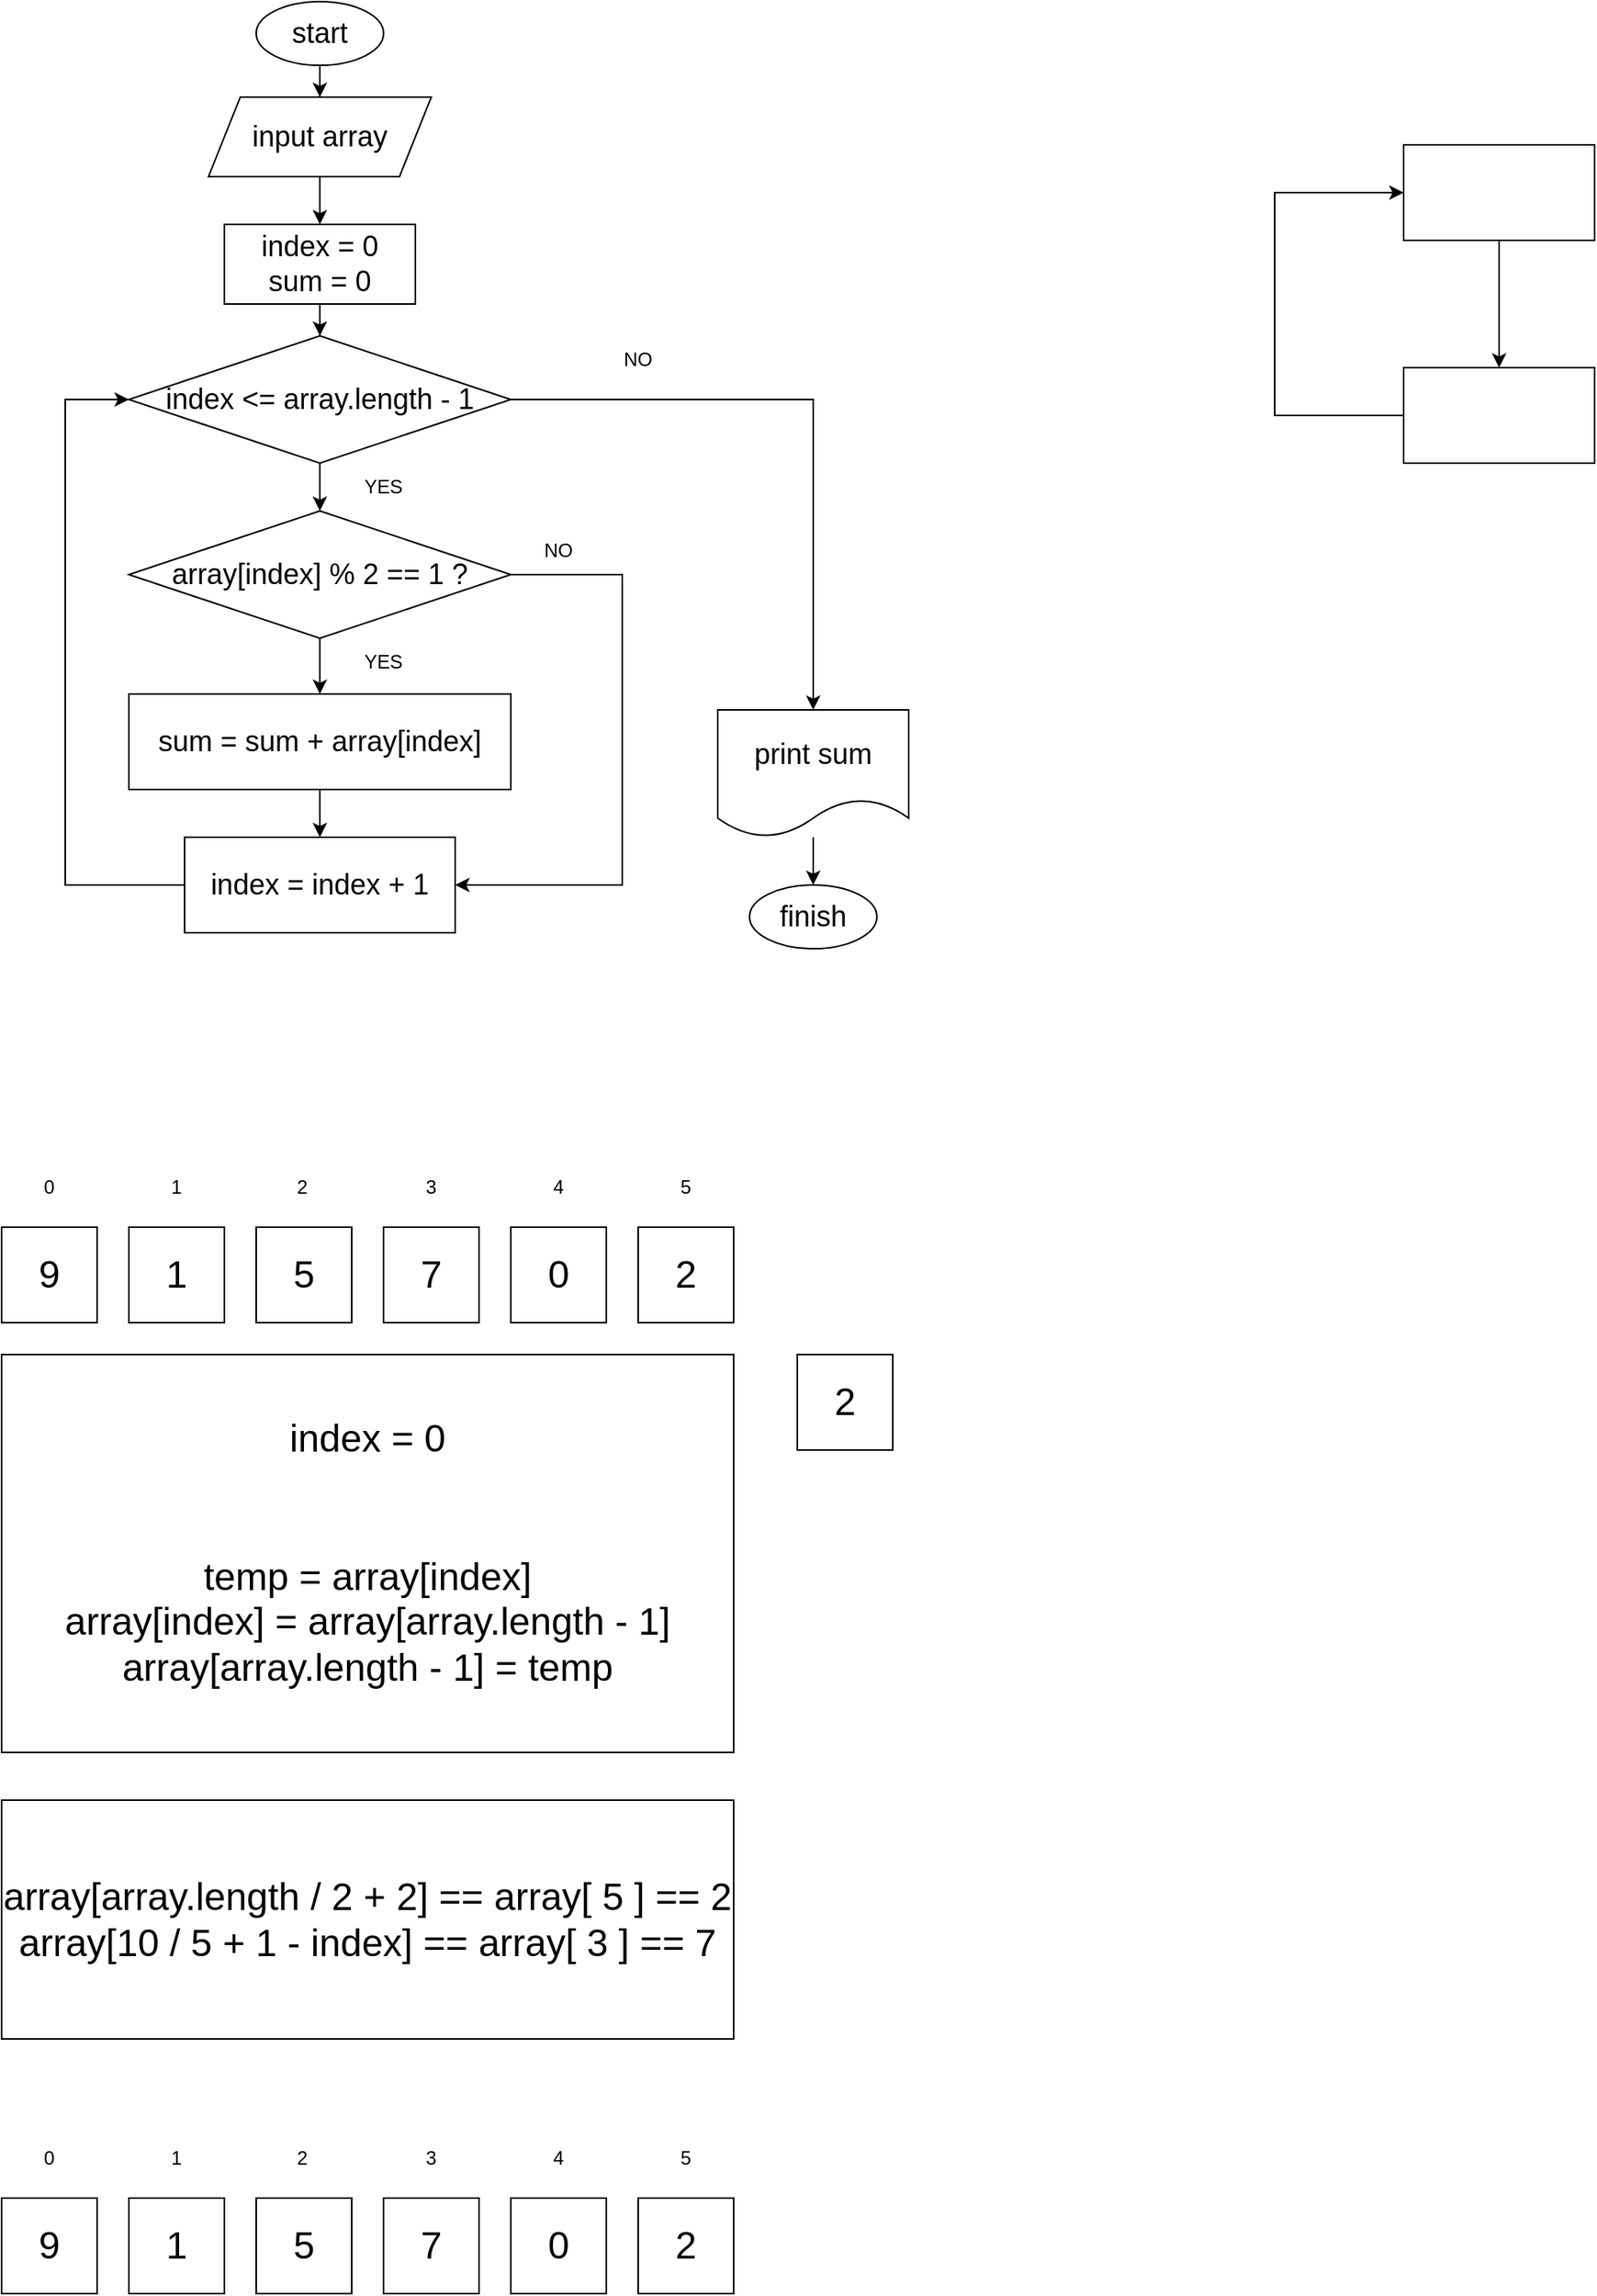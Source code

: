 <mxfile version="23.1.5" type="device" pages="3">
  <diagram name="workspace" id="WXikdhPYztp3A9CN_g5R">
    <mxGraphModel dx="708" dy="1692" grid="1" gridSize="10" guides="1" tooltips="1" connect="1" arrows="1" fold="1" page="1" pageScale="1" pageWidth="827" pageHeight="1169" math="0" shadow="0">
      <root>
        <mxCell id="0" />
        <mxCell id="1" parent="0" />
        <mxCell id="v1q8hPgkuFbbL23mqx2Q-4" value="" style="edgeStyle=orthogonalEdgeStyle;rounded=0;orthogonalLoop=1;jettySize=auto;html=1;" edge="1" parent="1" source="v1q8hPgkuFbbL23mqx2Q-17" target="v1q8hPgkuFbbL23mqx2Q-3">
          <mxGeometry relative="1" as="geometry" />
        </mxCell>
        <mxCell id="v1q8hPgkuFbbL23mqx2Q-1" value="&lt;font style=&quot;font-size: 18px;&quot;&gt;start&lt;/font&gt;" style="ellipse;whiteSpace=wrap;html=1;" vertex="1" parent="1">
          <mxGeometry x="400" y="-10" width="80" height="40" as="geometry" />
        </mxCell>
        <mxCell id="v1q8hPgkuFbbL23mqx2Q-2" value="&lt;font style=&quot;font-size: 18px;&quot;&gt;finish&lt;/font&gt;" style="ellipse;whiteSpace=wrap;html=1;" vertex="1" parent="1">
          <mxGeometry x="710" y="545" width="80" height="40" as="geometry" />
        </mxCell>
        <mxCell id="v1q8hPgkuFbbL23mqx2Q-6" value="" style="edgeStyle=orthogonalEdgeStyle;rounded=0;orthogonalLoop=1;jettySize=auto;html=1;" edge="1" parent="1" source="v1q8hPgkuFbbL23mqx2Q-3" target="v1q8hPgkuFbbL23mqx2Q-5">
          <mxGeometry relative="1" as="geometry" />
        </mxCell>
        <mxCell id="v1q8hPgkuFbbL23mqx2Q-3" value="&lt;font style=&quot;font-size: 18px;&quot;&gt;index = 0&lt;br&gt;sum = 0&lt;/font&gt;" style="rounded=0;whiteSpace=wrap;html=1;" vertex="1" parent="1">
          <mxGeometry x="380" y="130" width="120" height="50" as="geometry" />
        </mxCell>
        <mxCell id="v1q8hPgkuFbbL23mqx2Q-8" value="" style="edgeStyle=orthogonalEdgeStyle;rounded=0;orthogonalLoop=1;jettySize=auto;html=1;" edge="1" parent="1" source="v1q8hPgkuFbbL23mqx2Q-19" target="v1q8hPgkuFbbL23mqx2Q-7">
          <mxGeometry relative="1" as="geometry" />
        </mxCell>
        <mxCell id="v1q8hPgkuFbbL23mqx2Q-14" style="edgeStyle=orthogonalEdgeStyle;rounded=0;orthogonalLoop=1;jettySize=auto;html=1;entryX=0.5;entryY=0;entryDx=0;entryDy=0;" edge="1" parent="1" source="v1q8hPgkuFbbL23mqx2Q-5" target="v1q8hPgkuFbbL23mqx2Q-13">
          <mxGeometry relative="1" as="geometry" />
        </mxCell>
        <mxCell id="v1q8hPgkuFbbL23mqx2Q-5" value="&lt;font style=&quot;font-size: 18px;&quot;&gt;index &amp;lt;= array.length - 1&lt;/font&gt;" style="rhombus;whiteSpace=wrap;html=1;" vertex="1" parent="1">
          <mxGeometry x="320" y="200" width="240" height="80" as="geometry" />
        </mxCell>
        <mxCell id="v1q8hPgkuFbbL23mqx2Q-11" value="" style="edgeStyle=orthogonalEdgeStyle;rounded=0;orthogonalLoop=1;jettySize=auto;html=1;" edge="1" parent="1" source="v1q8hPgkuFbbL23mqx2Q-7" target="v1q8hPgkuFbbL23mqx2Q-10">
          <mxGeometry relative="1" as="geometry" />
        </mxCell>
        <mxCell id="v1q8hPgkuFbbL23mqx2Q-7" value="&lt;font style=&quot;font-size: 18px;&quot;&gt;sum = sum + array[index]&lt;/font&gt;" style="whiteSpace=wrap;html=1;" vertex="1" parent="1">
          <mxGeometry x="320" y="425" width="240" height="60" as="geometry" />
        </mxCell>
        <mxCell id="v1q8hPgkuFbbL23mqx2Q-9" value="YES" style="text;html=1;align=center;verticalAlign=middle;whiteSpace=wrap;rounded=0;" vertex="1" parent="1">
          <mxGeometry x="450" y="280" width="60" height="30" as="geometry" />
        </mxCell>
        <mxCell id="v1q8hPgkuFbbL23mqx2Q-12" style="edgeStyle=orthogonalEdgeStyle;rounded=0;orthogonalLoop=1;jettySize=auto;html=1;entryX=0;entryY=0.5;entryDx=0;entryDy=0;" edge="1" parent="1" source="v1q8hPgkuFbbL23mqx2Q-10" target="v1q8hPgkuFbbL23mqx2Q-5">
          <mxGeometry relative="1" as="geometry">
            <Array as="points">
              <mxPoint x="280" y="545" />
              <mxPoint x="280" y="240" />
            </Array>
          </mxGeometry>
        </mxCell>
        <mxCell id="v1q8hPgkuFbbL23mqx2Q-10" value="&lt;font style=&quot;font-size: 18px;&quot;&gt;index = index + 1&lt;/font&gt;" style="whiteSpace=wrap;html=1;" vertex="1" parent="1">
          <mxGeometry x="355" y="515" width="170" height="60" as="geometry" />
        </mxCell>
        <mxCell id="v1q8hPgkuFbbL23mqx2Q-16" value="" style="edgeStyle=orthogonalEdgeStyle;rounded=0;orthogonalLoop=1;jettySize=auto;html=1;" edge="1" parent="1" source="v1q8hPgkuFbbL23mqx2Q-13" target="v1q8hPgkuFbbL23mqx2Q-2">
          <mxGeometry relative="1" as="geometry" />
        </mxCell>
        <mxCell id="v1q8hPgkuFbbL23mqx2Q-13" value="&lt;font style=&quot;font-size: 18px;&quot;&gt;print sum&lt;/font&gt;" style="shape=document;whiteSpace=wrap;html=1;boundedLbl=1;" vertex="1" parent="1">
          <mxGeometry x="690" y="435" width="120" height="80" as="geometry" />
        </mxCell>
        <mxCell id="v1q8hPgkuFbbL23mqx2Q-15" value="NO" style="text;html=1;align=center;verticalAlign=middle;whiteSpace=wrap;rounded=0;" vertex="1" parent="1">
          <mxGeometry x="610" y="200" width="60" height="30" as="geometry" />
        </mxCell>
        <mxCell id="v1q8hPgkuFbbL23mqx2Q-18" value="" style="edgeStyle=orthogonalEdgeStyle;rounded=0;orthogonalLoop=1;jettySize=auto;html=1;" edge="1" parent="1" source="v1q8hPgkuFbbL23mqx2Q-1" target="v1q8hPgkuFbbL23mqx2Q-17">
          <mxGeometry relative="1" as="geometry">
            <mxPoint x="440" y="40" as="sourcePoint" />
            <mxPoint x="440" y="130" as="targetPoint" />
          </mxGeometry>
        </mxCell>
        <mxCell id="v1q8hPgkuFbbL23mqx2Q-17" value="&lt;font style=&quot;font-size: 18px;&quot;&gt;input array&lt;/font&gt;" style="shape=parallelogram;perimeter=parallelogramPerimeter;whiteSpace=wrap;html=1;fixedSize=1;" vertex="1" parent="1">
          <mxGeometry x="370" y="50" width="140" height="50" as="geometry" />
        </mxCell>
        <mxCell id="v1q8hPgkuFbbL23mqx2Q-20" value="" style="edgeStyle=orthogonalEdgeStyle;rounded=0;orthogonalLoop=1;jettySize=auto;html=1;" edge="1" parent="1" source="v1q8hPgkuFbbL23mqx2Q-5" target="v1q8hPgkuFbbL23mqx2Q-19">
          <mxGeometry relative="1" as="geometry">
            <mxPoint x="440" y="280" as="sourcePoint" />
            <mxPoint x="440" y="425" as="targetPoint" />
          </mxGeometry>
        </mxCell>
        <mxCell id="v1q8hPgkuFbbL23mqx2Q-22" style="edgeStyle=orthogonalEdgeStyle;rounded=0;orthogonalLoop=1;jettySize=auto;html=1;entryX=1;entryY=0.5;entryDx=0;entryDy=0;" edge="1" parent="1" source="v1q8hPgkuFbbL23mqx2Q-19" target="v1q8hPgkuFbbL23mqx2Q-10">
          <mxGeometry relative="1" as="geometry">
            <Array as="points">
              <mxPoint x="630" y="350" />
              <mxPoint x="630" y="545" />
            </Array>
          </mxGeometry>
        </mxCell>
        <mxCell id="v1q8hPgkuFbbL23mqx2Q-19" value="&lt;font style=&quot;font-size: 18px;&quot;&gt;array[index] % 2 == 1 ?&lt;/font&gt;" style="rhombus;whiteSpace=wrap;html=1;" vertex="1" parent="1">
          <mxGeometry x="320" y="310" width="240" height="80" as="geometry" />
        </mxCell>
        <mxCell id="v1q8hPgkuFbbL23mqx2Q-21" value="YES" style="text;html=1;align=center;verticalAlign=middle;whiteSpace=wrap;rounded=0;" vertex="1" parent="1">
          <mxGeometry x="450" y="390" width="60" height="30" as="geometry" />
        </mxCell>
        <mxCell id="v1q8hPgkuFbbL23mqx2Q-23" value="NO" style="text;html=1;align=center;verticalAlign=middle;whiteSpace=wrap;rounded=0;" vertex="1" parent="1">
          <mxGeometry x="560" y="320" width="60" height="30" as="geometry" />
        </mxCell>
        <mxCell id="Tw9TjZYXh6Vnwfjffs9L-1" value="&lt;font style=&quot;font-size: 24px;&quot;&gt;9&lt;/font&gt;" style="rounded=0;whiteSpace=wrap;html=1;" vertex="1" parent="1">
          <mxGeometry x="240" y="760" width="60" height="60" as="geometry" />
        </mxCell>
        <mxCell id="Tw9TjZYXh6Vnwfjffs9L-2" value="&lt;font style=&quot;font-size: 24px;&quot;&gt;0&lt;/font&gt;" style="rounded=0;whiteSpace=wrap;html=1;" vertex="1" parent="1">
          <mxGeometry x="560" y="760" width="60" height="60" as="geometry" />
        </mxCell>
        <mxCell id="Tw9TjZYXh6Vnwfjffs9L-3" value="&lt;font style=&quot;font-size: 24px;&quot;&gt;7&lt;/font&gt;" style="rounded=0;whiteSpace=wrap;html=1;" vertex="1" parent="1">
          <mxGeometry x="480" y="760" width="60" height="60" as="geometry" />
        </mxCell>
        <mxCell id="Tw9TjZYXh6Vnwfjffs9L-4" value="&lt;font style=&quot;font-size: 24px;&quot;&gt;5&lt;/font&gt;" style="rounded=0;whiteSpace=wrap;html=1;" vertex="1" parent="1">
          <mxGeometry x="400" y="760" width="60" height="60" as="geometry" />
        </mxCell>
        <mxCell id="Tw9TjZYXh6Vnwfjffs9L-5" value="&lt;font style=&quot;font-size: 24px;&quot;&gt;1&lt;/font&gt;" style="rounded=0;whiteSpace=wrap;html=1;" vertex="1" parent="1">
          <mxGeometry x="320" y="760" width="60" height="60" as="geometry" />
        </mxCell>
        <mxCell id="Tw9TjZYXh6Vnwfjffs9L-6" value="&lt;font style=&quot;font-size: 24px;&quot;&gt;2&lt;/font&gt;" style="rounded=0;whiteSpace=wrap;html=1;" vertex="1" parent="1">
          <mxGeometry x="640" y="760" width="60" height="60" as="geometry" />
        </mxCell>
        <mxCell id="Tw9TjZYXh6Vnwfjffs9L-7" value="0" style="text;html=1;align=center;verticalAlign=middle;whiteSpace=wrap;rounded=0;" vertex="1" parent="1">
          <mxGeometry x="255" y="720" width="30" height="30" as="geometry" />
        </mxCell>
        <mxCell id="Tw9TjZYXh6Vnwfjffs9L-8" value="2" style="text;html=1;align=center;verticalAlign=middle;whiteSpace=wrap;rounded=0;" vertex="1" parent="1">
          <mxGeometry x="414" y="720" width="30" height="30" as="geometry" />
        </mxCell>
        <mxCell id="Tw9TjZYXh6Vnwfjffs9L-9" value="3" style="text;html=1;align=center;verticalAlign=middle;whiteSpace=wrap;rounded=0;" vertex="1" parent="1">
          <mxGeometry x="495" y="720" width="30" height="30" as="geometry" />
        </mxCell>
        <mxCell id="Tw9TjZYXh6Vnwfjffs9L-10" value="4" style="text;html=1;align=center;verticalAlign=middle;whiteSpace=wrap;rounded=0;" vertex="1" parent="1">
          <mxGeometry x="575" y="720" width="30" height="30" as="geometry" />
        </mxCell>
        <mxCell id="Tw9TjZYXh6Vnwfjffs9L-11" value="5" style="text;html=1;align=center;verticalAlign=middle;whiteSpace=wrap;rounded=0;" vertex="1" parent="1">
          <mxGeometry x="655" y="720" width="30" height="30" as="geometry" />
        </mxCell>
        <mxCell id="Tw9TjZYXh6Vnwfjffs9L-12" value="1" style="text;html=1;align=center;verticalAlign=middle;whiteSpace=wrap;rounded=0;" vertex="1" parent="1">
          <mxGeometry x="335" y="720" width="30" height="30" as="geometry" />
        </mxCell>
        <mxCell id="Tw9TjZYXh6Vnwfjffs9L-13" value="&lt;span style=&quot;font-size: 24px;&quot;&gt;index = 0&lt;br&gt;&lt;br&gt;&lt;br&gt;temp = array[index]&lt;br&gt;array[index] = array[array.length - 1]&lt;br&gt;array[array.length - 1] = temp&lt;br&gt;&lt;/span&gt;" style="rounded=0;whiteSpace=wrap;html=1;" vertex="1" parent="1">
          <mxGeometry x="240" y="840" width="460" height="250" as="geometry" />
        </mxCell>
        <mxCell id="Tw9TjZYXh6Vnwfjffs9L-14" value="&lt;font style=&quot;font-size: 24px;&quot;&gt;2&lt;/font&gt;" style="rounded=0;whiteSpace=wrap;html=1;" vertex="1" parent="1">
          <mxGeometry x="740" y="840" width="60" height="60" as="geometry" />
        </mxCell>
        <mxCell id="Tw9TjZYXh6Vnwfjffs9L-15" value="&lt;font style=&quot;font-size: 24px;&quot;&gt;array[array.length / 2 + 2] == array[ 5 ] == 2&lt;br&gt;array[10 / 5 + 1 - index] == array[ 3 ] == 7&lt;br&gt;&lt;/font&gt;" style="rounded=0;whiteSpace=wrap;html=1;" vertex="1" parent="1">
          <mxGeometry x="240" y="1120" width="460" height="150" as="geometry" />
        </mxCell>
        <mxCell id="2_k8lRQ-8_XrgrBB0nMi-1" value="&lt;font style=&quot;font-size: 24px;&quot;&gt;9&lt;/font&gt;" style="rounded=0;whiteSpace=wrap;html=1;" vertex="1" parent="1">
          <mxGeometry x="240" y="1370" width="60" height="60" as="geometry" />
        </mxCell>
        <mxCell id="2_k8lRQ-8_XrgrBB0nMi-2" value="&lt;font style=&quot;font-size: 24px;&quot;&gt;0&lt;/font&gt;" style="rounded=0;whiteSpace=wrap;html=1;" vertex="1" parent="1">
          <mxGeometry x="560" y="1370" width="60" height="60" as="geometry" />
        </mxCell>
        <mxCell id="2_k8lRQ-8_XrgrBB0nMi-3" value="&lt;font style=&quot;font-size: 24px;&quot;&gt;7&lt;/font&gt;" style="rounded=0;whiteSpace=wrap;html=1;" vertex="1" parent="1">
          <mxGeometry x="480" y="1370" width="60" height="60" as="geometry" />
        </mxCell>
        <mxCell id="2_k8lRQ-8_XrgrBB0nMi-4" value="&lt;font style=&quot;font-size: 24px;&quot;&gt;5&lt;/font&gt;" style="rounded=0;whiteSpace=wrap;html=1;" vertex="1" parent="1">
          <mxGeometry x="400" y="1370" width="60" height="60" as="geometry" />
        </mxCell>
        <mxCell id="2_k8lRQ-8_XrgrBB0nMi-5" value="&lt;font style=&quot;font-size: 24px;&quot;&gt;1&lt;/font&gt;" style="rounded=0;whiteSpace=wrap;html=1;" vertex="1" parent="1">
          <mxGeometry x="320" y="1370" width="60" height="60" as="geometry" />
        </mxCell>
        <mxCell id="2_k8lRQ-8_XrgrBB0nMi-6" value="&lt;font style=&quot;font-size: 24px;&quot;&gt;2&lt;/font&gt;" style="rounded=0;whiteSpace=wrap;html=1;" vertex="1" parent="1">
          <mxGeometry x="640" y="1370" width="60" height="60" as="geometry" />
        </mxCell>
        <mxCell id="2_k8lRQ-8_XrgrBB0nMi-7" value="0" style="text;html=1;align=center;verticalAlign=middle;whiteSpace=wrap;rounded=0;" vertex="1" parent="1">
          <mxGeometry x="255" y="1330" width="30" height="30" as="geometry" />
        </mxCell>
        <mxCell id="2_k8lRQ-8_XrgrBB0nMi-8" value="2" style="text;html=1;align=center;verticalAlign=middle;whiteSpace=wrap;rounded=0;" vertex="1" parent="1">
          <mxGeometry x="414" y="1330" width="30" height="30" as="geometry" />
        </mxCell>
        <mxCell id="2_k8lRQ-8_XrgrBB0nMi-9" value="3" style="text;html=1;align=center;verticalAlign=middle;whiteSpace=wrap;rounded=0;" vertex="1" parent="1">
          <mxGeometry x="495" y="1330" width="30" height="30" as="geometry" />
        </mxCell>
        <mxCell id="2_k8lRQ-8_XrgrBB0nMi-10" value="4" style="text;html=1;align=center;verticalAlign=middle;whiteSpace=wrap;rounded=0;" vertex="1" parent="1">
          <mxGeometry x="575" y="1330" width="30" height="30" as="geometry" />
        </mxCell>
        <mxCell id="2_k8lRQ-8_XrgrBB0nMi-11" value="5" style="text;html=1;align=center;verticalAlign=middle;whiteSpace=wrap;rounded=0;" vertex="1" parent="1">
          <mxGeometry x="655" y="1330" width="30" height="30" as="geometry" />
        </mxCell>
        <mxCell id="2_k8lRQ-8_XrgrBB0nMi-12" value="1" style="text;html=1;align=center;verticalAlign=middle;whiteSpace=wrap;rounded=0;" vertex="1" parent="1">
          <mxGeometry x="335" y="1330" width="30" height="30" as="geometry" />
        </mxCell>
        <mxCell id="1peIqbUULbe5wM6XCs4H-3" value="" style="edgeStyle=orthogonalEdgeStyle;rounded=0;orthogonalLoop=1;jettySize=auto;html=1;" edge="1" parent="1" source="1peIqbUULbe5wM6XCs4H-1" target="1peIqbUULbe5wM6XCs4H-2">
          <mxGeometry relative="1" as="geometry" />
        </mxCell>
        <mxCell id="1peIqbUULbe5wM6XCs4H-1" value="" style="rounded=0;whiteSpace=wrap;html=1;" vertex="1" parent="1">
          <mxGeometry x="1121" y="80" width="120" height="60" as="geometry" />
        </mxCell>
        <mxCell id="1peIqbUULbe5wM6XCs4H-4" style="edgeStyle=orthogonalEdgeStyle;rounded=0;orthogonalLoop=1;jettySize=auto;html=1;entryX=0;entryY=0.5;entryDx=0;entryDy=0;" edge="1" parent="1" source="1peIqbUULbe5wM6XCs4H-2" target="1peIqbUULbe5wM6XCs4H-1">
          <mxGeometry relative="1" as="geometry">
            <Array as="points">
              <mxPoint x="1040" y="250" />
              <mxPoint x="1040" y="110" />
            </Array>
          </mxGeometry>
        </mxCell>
        <mxCell id="1peIqbUULbe5wM6XCs4H-2" value="" style="rounded=0;whiteSpace=wrap;html=1;" vertex="1" parent="1">
          <mxGeometry x="1121" y="220" width="120" height="60" as="geometry" />
        </mxCell>
      </root>
    </mxGraphModel>
  </diagram>
  <diagram id="P4-EmAukfv7l1iBcLN2L" name="cycle">
    <mxGraphModel dx="787" dy="581" grid="1" gridSize="10" guides="1" tooltips="1" connect="1" arrows="1" fold="1" page="1" pageScale="1" pageWidth="827" pageHeight="1169" math="0" shadow="0">
      <root>
        <mxCell id="0" />
        <mxCell id="1" parent="0" />
        <mxCell id="LexU2-zY_e7MfTUbFMF3-7" value="" style="edgeStyle=orthogonalEdgeStyle;rounded=0;orthogonalLoop=1;jettySize=auto;html=1;" parent="1" source="LexU2-zY_e7MfTUbFMF3-1" target="LexU2-zY_e7MfTUbFMF3-6" edge="1">
          <mxGeometry relative="1" as="geometry" />
        </mxCell>
        <mxCell id="LexU2-zY_e7MfTUbFMF3-16" value="" style="edgeStyle=orthogonalEdgeStyle;rounded=0;orthogonalLoop=1;jettySize=auto;html=1;" parent="1" source="LexU2-zY_e7MfTUbFMF3-1" edge="1">
          <mxGeometry relative="1" as="geometry">
            <mxPoint x="809" y="400" as="targetPoint" />
          </mxGeometry>
        </mxCell>
        <mxCell id="LexU2-zY_e7MfTUbFMF3-1" value="&lt;font style=&quot;font-size: 20px;&quot;&gt;index = 0 ; size - 1 ; 1&lt;/font&gt;" style="shape=hexagon;perimeter=hexagonPerimeter2;whiteSpace=wrap;html=1;fixedSize=1;" parent="1" vertex="1">
          <mxGeometry x="517.75" y="360" width="232.5" height="80" as="geometry" />
        </mxCell>
        <mxCell id="LexU2-zY_e7MfTUbFMF3-2" value="&lt;font style=&quot;font-size: 20px;&quot;&gt;==&lt;/font&gt;" style="text;html=1;strokeColor=none;fillColor=none;align=center;verticalAlign=middle;whiteSpace=wrap;rounded=0;" parent="1" vertex="1">
          <mxGeometry x="369" y="385" width="60" height="30" as="geometry" />
        </mxCell>
        <mxCell id="LexU2-zY_e7MfTUbFMF3-5" value="" style="edgeStyle=orthogonalEdgeStyle;rounded=0;orthogonalLoop=1;jettySize=auto;html=1;" parent="1" source="LexU2-zY_e7MfTUbFMF3-3" target="LexU2-zY_e7MfTUbFMF3-4" edge="1">
          <mxGeometry relative="1" as="geometry" />
        </mxCell>
        <mxCell id="LexU2-zY_e7MfTUbFMF3-3" value="index = 0" style="rounded=0;whiteSpace=wrap;html=1;fontSize=20;" parent="1" vertex="1">
          <mxGeometry x="69" y="250" width="180" height="60" as="geometry" />
        </mxCell>
        <mxCell id="LexU2-zY_e7MfTUbFMF3-10" value="" style="edgeStyle=orthogonalEdgeStyle;rounded=0;orthogonalLoop=1;jettySize=auto;html=1;" parent="1" source="LexU2-zY_e7MfTUbFMF3-4" target="LexU2-zY_e7MfTUbFMF3-9" edge="1">
          <mxGeometry relative="1" as="geometry" />
        </mxCell>
        <mxCell id="LexU2-zY_e7MfTUbFMF3-15" value="" style="edgeStyle=orthogonalEdgeStyle;rounded=0;orthogonalLoop=1;jettySize=auto;html=1;" parent="1" source="LexU2-zY_e7MfTUbFMF3-4" edge="1">
          <mxGeometry relative="1" as="geometry">
            <mxPoint x="319" y="400" as="targetPoint" />
          </mxGeometry>
        </mxCell>
        <mxCell id="LexU2-zY_e7MfTUbFMF3-4" value="index &amp;lt;= size - 1" style="rhombus;whiteSpace=wrap;html=1;fontSize=20;" parent="1" vertex="1">
          <mxGeometry x="66.56" y="360" width="184.88" height="80" as="geometry" />
        </mxCell>
        <mxCell id="LexU2-zY_e7MfTUbFMF3-8" style="edgeStyle=orthogonalEdgeStyle;rounded=0;orthogonalLoop=1;jettySize=auto;html=1;entryX=0;entryY=0.5;entryDx=0;entryDy=0;" parent="1" source="LexU2-zY_e7MfTUbFMF3-6" target="LexU2-zY_e7MfTUbFMF3-1" edge="1">
          <mxGeometry relative="1" as="geometry">
            <Array as="points">
              <mxPoint x="479" y="510" />
              <mxPoint x="479" y="400" />
            </Array>
          </mxGeometry>
        </mxCell>
        <mxCell id="LexU2-zY_e7MfTUbFMF3-6" value="&lt;font style=&quot;font-size: 20px;&quot;&gt;процесс...&lt;/font&gt;" style="rounded=0;whiteSpace=wrap;html=1;" parent="1" vertex="1">
          <mxGeometry x="574" y="480" width="120" height="60" as="geometry" />
        </mxCell>
        <mxCell id="LexU2-zY_e7MfTUbFMF3-12" value="" style="edgeStyle=orthogonalEdgeStyle;rounded=0;orthogonalLoop=1;jettySize=auto;html=1;" parent="1" source="LexU2-zY_e7MfTUbFMF3-9" target="LexU2-zY_e7MfTUbFMF3-11" edge="1">
          <mxGeometry relative="1" as="geometry" />
        </mxCell>
        <mxCell id="LexU2-zY_e7MfTUbFMF3-9" value="&lt;font style=&quot;font-size: 20px;&quot;&gt;процесс...&lt;/font&gt;" style="rounded=0;whiteSpace=wrap;html=1;" parent="1" vertex="1">
          <mxGeometry x="99" y="480" width="120" height="60" as="geometry" />
        </mxCell>
        <mxCell id="LexU2-zY_e7MfTUbFMF3-13" style="edgeStyle=orthogonalEdgeStyle;rounded=0;orthogonalLoop=1;jettySize=auto;html=1;entryX=0;entryY=0.5;entryDx=0;entryDy=0;" parent="1" source="LexU2-zY_e7MfTUbFMF3-11" target="LexU2-zY_e7MfTUbFMF3-4" edge="1">
          <mxGeometry relative="1" as="geometry">
            <Array as="points">
              <mxPoint x="19" y="615" />
              <mxPoint x="19" y="400" />
            </Array>
          </mxGeometry>
        </mxCell>
        <mxCell id="LexU2-zY_e7MfTUbFMF3-11" value="&lt;span style=&quot;font-size: 20px;&quot;&gt;index = index + 1&lt;/span&gt;" style="rounded=0;whiteSpace=wrap;html=1;" parent="1" vertex="1">
          <mxGeometry x="69" y="585" width="180" height="60" as="geometry" />
        </mxCell>
        <mxCell id="LexU2-zY_e7MfTUbFMF3-17" value="&lt;span style=&quot;font-size: 20px;&quot;&gt;NO&lt;br&gt;&lt;/span&gt;" style="text;html=1;strokeColor=none;fillColor=none;align=center;verticalAlign=middle;whiteSpace=wrap;rounded=0;" parent="1" vertex="1">
          <mxGeometry x="269" y="370" width="60" height="30" as="geometry" />
        </mxCell>
        <mxCell id="LexU2-zY_e7MfTUbFMF3-18" value="&lt;span style=&quot;font-size: 20px;&quot;&gt;YES&lt;br&gt;&lt;/span&gt;" style="text;html=1;strokeColor=none;fillColor=none;align=center;verticalAlign=middle;whiteSpace=wrap;rounded=0;" parent="1" vertex="1">
          <mxGeometry x="159" y="440" width="60" height="30" as="geometry" />
        </mxCell>
        <mxCell id="1ZC5GhrSifBhrZsXhqvY-2" value="" style="edgeStyle=orthogonalEdgeStyle;rounded=0;orthogonalLoop=1;jettySize=auto;html=1;" parent="1" source="sTOIrjucel753l8Y-Mdl-1" target="LexU2-zY_e7MfTUbFMF3-1" edge="1">
          <mxGeometry relative="1" as="geometry" />
        </mxCell>
        <mxCell id="sTOIrjucel753l8Y-Mdl-1" value="&lt;font style=&quot;font-size: 24px;&quot;&gt;FOR&lt;/font&gt;" style="text;html=1;strokeColor=none;fillColor=none;align=center;verticalAlign=middle;whiteSpace=wrap;rounded=0;" parent="1" vertex="1">
          <mxGeometry x="609" y="290" width="50" height="20" as="geometry" />
        </mxCell>
        <mxCell id="1ZC5GhrSifBhrZsXhqvY-1" value="" style="edgeStyle=orthogonalEdgeStyle;rounded=0;orthogonalLoop=1;jettySize=auto;html=1;" parent="1" source="sTOIrjucel753l8Y-Mdl-2" target="LexU2-zY_e7MfTUbFMF3-3" edge="1">
          <mxGeometry relative="1" as="geometry" />
        </mxCell>
        <mxCell id="sTOIrjucel753l8Y-Mdl-2" value="&lt;span style=&quot;font-size: 24px;&quot;&gt;WHILE&lt;/span&gt;" style="text;html=1;strokeColor=none;fillColor=none;align=center;verticalAlign=middle;whiteSpace=wrap;rounded=0;" parent="1" vertex="1">
          <mxGeometry x="134" y="180" width="50" height="20" as="geometry" />
        </mxCell>
        <mxCell id="Oj-AsKhjkVAz6dQx3njV-1" value="" style="edgeStyle=orthogonalEdgeStyle;rounded=0;orthogonalLoop=1;jettySize=auto;html=1;" parent="1" source="Oj-AsKhjkVAz6dQx3njV-3" target="Oj-AsKhjkVAz6dQx3njV-5" edge="1">
          <mxGeometry relative="1" as="geometry" />
        </mxCell>
        <mxCell id="Oj-AsKhjkVAz6dQx3njV-2" value="" style="edgeStyle=orthogonalEdgeStyle;rounded=0;orthogonalLoop=1;jettySize=auto;html=1;" parent="1" source="Oj-AsKhjkVAz6dQx3njV-3" edge="1">
          <mxGeometry relative="1" as="geometry">
            <mxPoint x="1190" y="400" as="targetPoint" />
          </mxGeometry>
        </mxCell>
        <mxCell id="Oj-AsKhjkVAz6dQx3njV-3" value="&lt;font style=&quot;font-size: 20px;&quot;&gt;time = 08:00 ; 20:00 ; 1час&lt;/font&gt;" style="shape=hexagon;perimeter=hexagonPerimeter2;whiteSpace=wrap;html=1;fixedSize=1;" parent="1" vertex="1">
          <mxGeometry x="884.38" y="360" width="261.25" height="80" as="geometry" />
        </mxCell>
        <mxCell id="Oj-AsKhjkVAz6dQx3njV-4" style="edgeStyle=orthogonalEdgeStyle;rounded=0;orthogonalLoop=1;jettySize=auto;html=1;entryX=0;entryY=0.5;entryDx=0;entryDy=0;" parent="1" source="Oj-AsKhjkVAz6dQx3njV-5" target="Oj-AsKhjkVAz6dQx3njV-3" edge="1">
          <mxGeometry relative="1" as="geometry">
            <Array as="points">
              <mxPoint x="860" y="510" />
              <mxPoint x="860" y="400" />
            </Array>
          </mxGeometry>
        </mxCell>
        <mxCell id="Oj-AsKhjkVAz6dQx3njV-5" value="&lt;span style=&quot;font-size: 20px;&quot;&gt;покурить&lt;/span&gt;" style="rounded=0;whiteSpace=wrap;html=1;" parent="1" vertex="1">
          <mxGeometry x="955" y="480" width="120" height="60" as="geometry" />
        </mxCell>
        <mxCell id="Oj-AsKhjkVAz6dQx3njV-6" value="" style="edgeStyle=orthogonalEdgeStyle;rounded=0;orthogonalLoop=1;jettySize=auto;html=1;" parent="1" source="Oj-AsKhjkVAz6dQx3njV-7" target="Oj-AsKhjkVAz6dQx3njV-3" edge="1">
          <mxGeometry relative="1" as="geometry" />
        </mxCell>
        <mxCell id="Oj-AsKhjkVAz6dQx3njV-7" value="&lt;font style=&quot;font-size: 24px;&quot;&gt;FOR&lt;/font&gt;" style="text;html=1;strokeColor=none;fillColor=none;align=center;verticalAlign=middle;whiteSpace=wrap;rounded=0;" parent="1" vertex="1">
          <mxGeometry x="990" y="290" width="50" height="20" as="geometry" />
        </mxCell>
      </root>
    </mxGraphModel>
  </diagram>
  <diagram id="jdTRwilEjqYUmAwK5tEE" name="bubble_sort">
    <mxGraphModel dx="944" dy="697" grid="1" gridSize="10" guides="1" tooltips="1" connect="1" arrows="1" fold="1" page="1" pageScale="1" pageWidth="827" pageHeight="1169" math="0" shadow="0">
      <root>
        <mxCell id="0" />
        <mxCell id="1" parent="0" />
        <mxCell id="peR7e4rZDvekPOYOnaOr-4" value="" style="edgeStyle=orthogonalEdgeStyle;rounded=0;orthogonalLoop=1;jettySize=auto;html=1;entryX=0.5;entryY=0;entryDx=0;entryDy=0;" parent="1" source="peR7e4rZDvekPOYOnaOr-2" target="peR7e4rZDvekPOYOnaOr-5" edge="1">
          <mxGeometry relative="1" as="geometry">
            <mxPoint x="400" y="300" as="targetPoint" />
          </mxGeometry>
        </mxCell>
        <mxCell id="peR7e4rZDvekPOYOnaOr-2" value="&lt;font style=&quot;font-size: 20px;&quot;&gt;START&lt;/font&gt;" style="ellipse;whiteSpace=wrap;html=1;" parent="1" vertex="1">
          <mxGeometry x="350" y="240" width="100" height="40" as="geometry" />
        </mxCell>
        <mxCell id="peR7e4rZDvekPOYOnaOr-8" value="" style="edgeStyle=orthogonalEdgeStyle;rounded=0;orthogonalLoop=1;jettySize=auto;html=1;" parent="1" source="peR7e4rZDvekPOYOnaOr-5" target="peR7e4rZDvekPOYOnaOr-7" edge="1">
          <mxGeometry relative="1" as="geometry" />
        </mxCell>
        <mxCell id="peR7e4rZDvekPOYOnaOr-5" value="&lt;font style=&quot;font-size: 20px;&quot;&gt;input size&lt;br&gt;input array[ ]&lt;br&gt;&lt;/font&gt;" style="shape=parallelogram;perimeter=parallelogramPerimeter;whiteSpace=wrap;html=1;fixedSize=1;" parent="1" vertex="1">
          <mxGeometry x="320" y="310" width="160" height="80" as="geometry" />
        </mxCell>
        <mxCell id="peR7e4rZDvekPOYOnaOr-10" value="" style="edgeStyle=orthogonalEdgeStyle;rounded=0;orthogonalLoop=1;jettySize=auto;html=1;" parent="1" source="peR7e4rZDvekPOYOnaOr-7" target="peR7e4rZDvekPOYOnaOr-9" edge="1">
          <mxGeometry relative="1" as="geometry" />
        </mxCell>
        <mxCell id="uJEabpY6I5TDiEh2cIjd-2" style="edgeStyle=orthogonalEdgeStyle;rounded=0;orthogonalLoop=1;jettySize=auto;html=1;entryX=0;entryY=0.5;entryDx=0;entryDy=0;" parent="1" source="peR7e4rZDvekPOYOnaOr-7" target="peR7e4rZDvekPOYOnaOr-20" edge="1">
          <mxGeometry relative="1" as="geometry">
            <Array as="points">
              <mxPoint x="160" y="445" />
              <mxPoint x="160" y="870" />
            </Array>
          </mxGeometry>
        </mxCell>
        <mxCell id="peR7e4rZDvekPOYOnaOr-7" value="&lt;font style=&quot;font-size: 20px;&quot;&gt;i = 5; size - 1 ; 1&lt;/font&gt;" style="shape=hexagon;perimeter=hexagonPerimeter2;whiteSpace=wrap;html=1;fixedSize=1;" parent="1" vertex="1">
          <mxGeometry x="315" y="420" width="170" height="50" as="geometry" />
        </mxCell>
        <mxCell id="peR7e4rZDvekPOYOnaOr-12" value="" style="edgeStyle=orthogonalEdgeStyle;rounded=0;orthogonalLoop=1;jettySize=auto;html=1;" parent="1" source="peR7e4rZDvekPOYOnaOr-9" target="peR7e4rZDvekPOYOnaOr-11" edge="1">
          <mxGeometry relative="1" as="geometry" />
        </mxCell>
        <mxCell id="peR7e4rZDvekPOYOnaOr-17" style="edgeStyle=orthogonalEdgeStyle;rounded=0;orthogonalLoop=1;jettySize=auto;html=1;entryX=1;entryY=0.5;entryDx=0;entryDy=0;" parent="1" source="peR7e4rZDvekPOYOnaOr-9" target="peR7e4rZDvekPOYOnaOr-7" edge="1">
          <mxGeometry relative="1" as="geometry">
            <Array as="points">
              <mxPoint x="550" y="525" />
              <mxPoint x="550" y="445" />
            </Array>
          </mxGeometry>
        </mxCell>
        <mxCell id="peR7e4rZDvekPOYOnaOr-9" value="&lt;font style=&quot;font-size: 20px;&quot;&gt;j = 0 ; size - 2 ; 1&lt;/font&gt;" style="shape=hexagon;perimeter=hexagonPerimeter2;whiteSpace=wrap;html=1;fixedSize=1;" parent="1" vertex="1">
          <mxGeometry x="315" y="500" width="170" height="50" as="geometry" />
        </mxCell>
        <mxCell id="peR7e4rZDvekPOYOnaOr-14" value="" style="edgeStyle=orthogonalEdgeStyle;rounded=0;orthogonalLoop=1;jettySize=auto;html=1;" parent="1" source="peR7e4rZDvekPOYOnaOr-11" target="peR7e4rZDvekPOYOnaOr-13" edge="1">
          <mxGeometry relative="1" as="geometry" />
        </mxCell>
        <mxCell id="peR7e4rZDvekPOYOnaOr-18" style="edgeStyle=orthogonalEdgeStyle;rounded=0;orthogonalLoop=1;jettySize=auto;html=1;" parent="1" source="peR7e4rZDvekPOYOnaOr-11" edge="1">
          <mxGeometry relative="1" as="geometry">
            <mxPoint x="200" y="625" as="targetPoint" />
          </mxGeometry>
        </mxCell>
        <mxCell id="peR7e4rZDvekPOYOnaOr-11" value="&lt;font style=&quot;font-size: 20px;&quot;&gt;array[ j ] &amp;gt; array[ j + 1 ]&lt;/font&gt;" style="rhombus;whiteSpace=wrap;html=1;" parent="1" vertex="1">
          <mxGeometry x="247.5" y="585" width="305" height="80" as="geometry" />
        </mxCell>
        <mxCell id="peR7e4rZDvekPOYOnaOr-16" style="edgeStyle=orthogonalEdgeStyle;rounded=0;orthogonalLoop=1;jettySize=auto;html=1;entryX=0;entryY=0.5;entryDx=0;entryDy=0;" parent="1" source="peR7e4rZDvekPOYOnaOr-13" target="peR7e4rZDvekPOYOnaOr-9" edge="1">
          <mxGeometry relative="1" as="geometry">
            <Array as="points">
              <mxPoint x="200" y="750" />
              <mxPoint x="200" y="525" />
            </Array>
          </mxGeometry>
        </mxCell>
        <mxCell id="peR7e4rZDvekPOYOnaOr-13" value="temp = array[ j ]&lt;br&gt;array[ j ] = array[ j + 1 ]&lt;br&gt;array[ j + 1 ] = temp&lt;br&gt;" style="rounded=0;whiteSpace=wrap;html=1;fontSize=20;" parent="1" vertex="1">
          <mxGeometry x="275" y="705" width="250" height="90" as="geometry" />
        </mxCell>
        <mxCell id="peR7e4rZDvekPOYOnaOr-15" value="YES" style="text;html=1;strokeColor=none;fillColor=none;align=center;verticalAlign=middle;whiteSpace=wrap;rounded=0;fontSize=20;" parent="1" vertex="1">
          <mxGeometry x="414" y="665" width="60" height="30" as="geometry" />
        </mxCell>
        <mxCell id="peR7e4rZDvekPOYOnaOr-19" value="NO" style="text;html=1;strokeColor=none;fillColor=none;align=center;verticalAlign=middle;whiteSpace=wrap;rounded=0;fontSize=20;" parent="1" vertex="1">
          <mxGeometry x="200" y="585" width="60" height="30" as="geometry" />
        </mxCell>
        <mxCell id="peR7e4rZDvekPOYOnaOr-24" value="" style="edgeStyle=orthogonalEdgeStyle;rounded=0;orthogonalLoop=1;jettySize=auto;html=1;" parent="1" source="peR7e4rZDvekPOYOnaOr-20" target="peR7e4rZDvekPOYOnaOr-23" edge="1">
          <mxGeometry relative="1" as="geometry" />
        </mxCell>
        <mxCell id="peR7e4rZDvekPOYOnaOr-20" value="print array[ ]" style="shape=document;whiteSpace=wrap;html=1;boundedLbl=1;fontSize=20;" parent="1" vertex="1">
          <mxGeometry x="325" y="830" width="150" height="80" as="geometry" />
        </mxCell>
        <mxCell id="peR7e4rZDvekPOYOnaOr-23" value="&lt;font style=&quot;font-size: 20px;&quot;&gt;FINISH&lt;/font&gt;" style="ellipse;whiteSpace=wrap;html=1;" parent="1" vertex="1">
          <mxGeometry x="350" y="930" width="100" height="40" as="geometry" />
        </mxCell>
        <mxCell id="0fglTVCyHgMQ-s3-Qksn-6" value="&lt;font style=&quot;font-size: 36px;&quot;&gt;7 4 2 1 5 9&lt;/font&gt;" style="rounded=0;whiteSpace=wrap;html=1;" parent="1" vertex="1">
          <mxGeometry x="605" y="310" width="197" height="50" as="geometry" />
        </mxCell>
        <mxCell id="CYaU72HBIT2Vs5q2yD6l-1" value="&lt;font style=&quot;font-size: 36px;&quot;&gt;1 2 4 5 7 9&lt;/font&gt;" style="text;html=1;strokeColor=none;fillColor=none;align=center;verticalAlign=middle;whiteSpace=wrap;rounded=0;" parent="1" vertex="1">
          <mxGeometry x="587" y="240" width="233" height="80" as="geometry" />
        </mxCell>
        <mxCell id="o-Rz7otg5Xsn_aub4Lgo-1" value="&lt;font style=&quot;font-size: 24px;&quot;&gt;6&lt;/font&gt;" style="text;html=1;align=center;verticalAlign=middle;whiteSpace=wrap;rounded=0;" parent="1" vertex="1">
          <mxGeometry x="550" y="320" width="37" height="30" as="geometry" />
        </mxCell>
        <mxCell id="AHbj8GCZAYn0mLDnQvJX-1" value="&lt;font style=&quot;font-size: 24px;&quot;&gt;i == 0&lt;br&gt;j == 0&lt;/font&gt;" style="text;html=1;align=center;verticalAlign=middle;whiteSpace=wrap;rounded=0;" vertex="1" parent="1">
          <mxGeometry x="560" y="420" width="120" height="80" as="geometry" />
        </mxCell>
        <mxCell id="AHbj8GCZAYn0mLDnQvJX-2" value="&lt;font style=&quot;font-size: 36px;&quot;&gt;7 4 2 1 5 9&lt;/font&gt;" style="rounded=0;whiteSpace=wrap;html=1;" vertex="1" parent="1">
          <mxGeometry x="670" y="435" width="197" height="50" as="geometry" />
        </mxCell>
        <mxCell id="AHbj8GCZAYn0mLDnQvJX-3" value="&lt;font style=&quot;font-size: 24px;&quot;&gt;i == 0&lt;br&gt;j == 1&lt;/font&gt;" style="text;html=1;align=center;verticalAlign=middle;whiteSpace=wrap;rounded=0;" vertex="1" parent="1">
          <mxGeometry x="560" y="510" width="120" height="80" as="geometry" />
        </mxCell>
        <mxCell id="AHbj8GCZAYn0mLDnQvJX-4" value="&lt;font style=&quot;font-size: 36px;&quot;&gt;4 7 2 1 5 9&lt;/font&gt;" style="rounded=0;whiteSpace=wrap;html=1;" vertex="1" parent="1">
          <mxGeometry x="670" y="525" width="197" height="50" as="geometry" />
        </mxCell>
        <mxCell id="AHbj8GCZAYn0mLDnQvJX-5" value="&lt;font style=&quot;font-size: 24px;&quot;&gt;i == 0&lt;br&gt;j == 2&lt;/font&gt;" style="text;html=1;align=center;verticalAlign=middle;whiteSpace=wrap;rounded=0;" vertex="1" parent="1">
          <mxGeometry x="560" y="600" width="120" height="80" as="geometry" />
        </mxCell>
        <mxCell id="AHbj8GCZAYn0mLDnQvJX-6" value="&lt;font style=&quot;font-size: 36px;&quot;&gt;4 2 7 1 5 9&lt;/font&gt;" style="rounded=0;whiteSpace=wrap;html=1;" vertex="1" parent="1">
          <mxGeometry x="670" y="615" width="197" height="50" as="geometry" />
        </mxCell>
        <mxCell id="AHbj8GCZAYn0mLDnQvJX-7" value="&lt;font style=&quot;font-size: 24px;&quot;&gt;i == 0&lt;br&gt;j == 3&lt;/font&gt;" style="text;html=1;align=center;verticalAlign=middle;whiteSpace=wrap;rounded=0;" vertex="1" parent="1">
          <mxGeometry x="560" y="690" width="120" height="80" as="geometry" />
        </mxCell>
        <mxCell id="AHbj8GCZAYn0mLDnQvJX-8" value="&lt;font style=&quot;font-size: 36px;&quot;&gt;4 2 1 7 5 9&lt;/font&gt;" style="rounded=0;whiteSpace=wrap;html=1;" vertex="1" parent="1">
          <mxGeometry x="670" y="705" width="197" height="50" as="geometry" />
        </mxCell>
        <mxCell id="AHbj8GCZAYn0mLDnQvJX-9" value="&lt;font style=&quot;font-size: 24px;&quot;&gt;i == 0&lt;br&gt;j == 4&lt;/font&gt;" style="text;html=1;align=center;verticalAlign=middle;whiteSpace=wrap;rounded=0;" vertex="1" parent="1">
          <mxGeometry x="560" y="777" width="120" height="80" as="geometry" />
        </mxCell>
        <mxCell id="AHbj8GCZAYn0mLDnQvJX-10" value="&lt;font style=&quot;font-size: 36px;&quot;&gt;4 2 1 5 7 9&lt;/font&gt;" style="rounded=0;whiteSpace=wrap;html=1;" vertex="1" parent="1">
          <mxGeometry x="670" y="792" width="197" height="50" as="geometry" />
        </mxCell>
        <mxCell id="AHbj8GCZAYn0mLDnQvJX-11" value="&lt;font style=&quot;font-size: 24px;&quot;&gt;i == 1&lt;br&gt;j == 0&lt;/font&gt;" style="text;html=1;align=center;verticalAlign=middle;whiteSpace=wrap;rounded=0;" vertex="1" parent="1">
          <mxGeometry x="560" y="870" width="120" height="80" as="geometry" />
        </mxCell>
        <mxCell id="AHbj8GCZAYn0mLDnQvJX-12" value="&lt;font style=&quot;font-size: 36px;&quot;&gt;2 1 4 5 7 9&lt;/font&gt;" style="rounded=0;whiteSpace=wrap;html=1;" vertex="1" parent="1">
          <mxGeometry x="670" y="885" width="197" height="50" as="geometry" />
        </mxCell>
        <mxCell id="AHbj8GCZAYn0mLDnQvJX-13" value="&lt;font style=&quot;font-size: 24px;&quot;&gt;i == 2&lt;br&gt;j == 0&lt;/font&gt;" style="text;html=1;align=center;verticalAlign=middle;whiteSpace=wrap;rounded=0;" vertex="1" parent="1">
          <mxGeometry x="560" y="960" width="120" height="80" as="geometry" />
        </mxCell>
        <mxCell id="AHbj8GCZAYn0mLDnQvJX-14" value="&lt;font style=&quot;font-size: 36px;&quot;&gt;2 1 4 5 7 9&lt;/font&gt;" style="rounded=0;whiteSpace=wrap;html=1;" vertex="1" parent="1">
          <mxGeometry x="670" y="975" width="197" height="50" as="geometry" />
        </mxCell>
      </root>
    </mxGraphModel>
  </diagram>
</mxfile>
